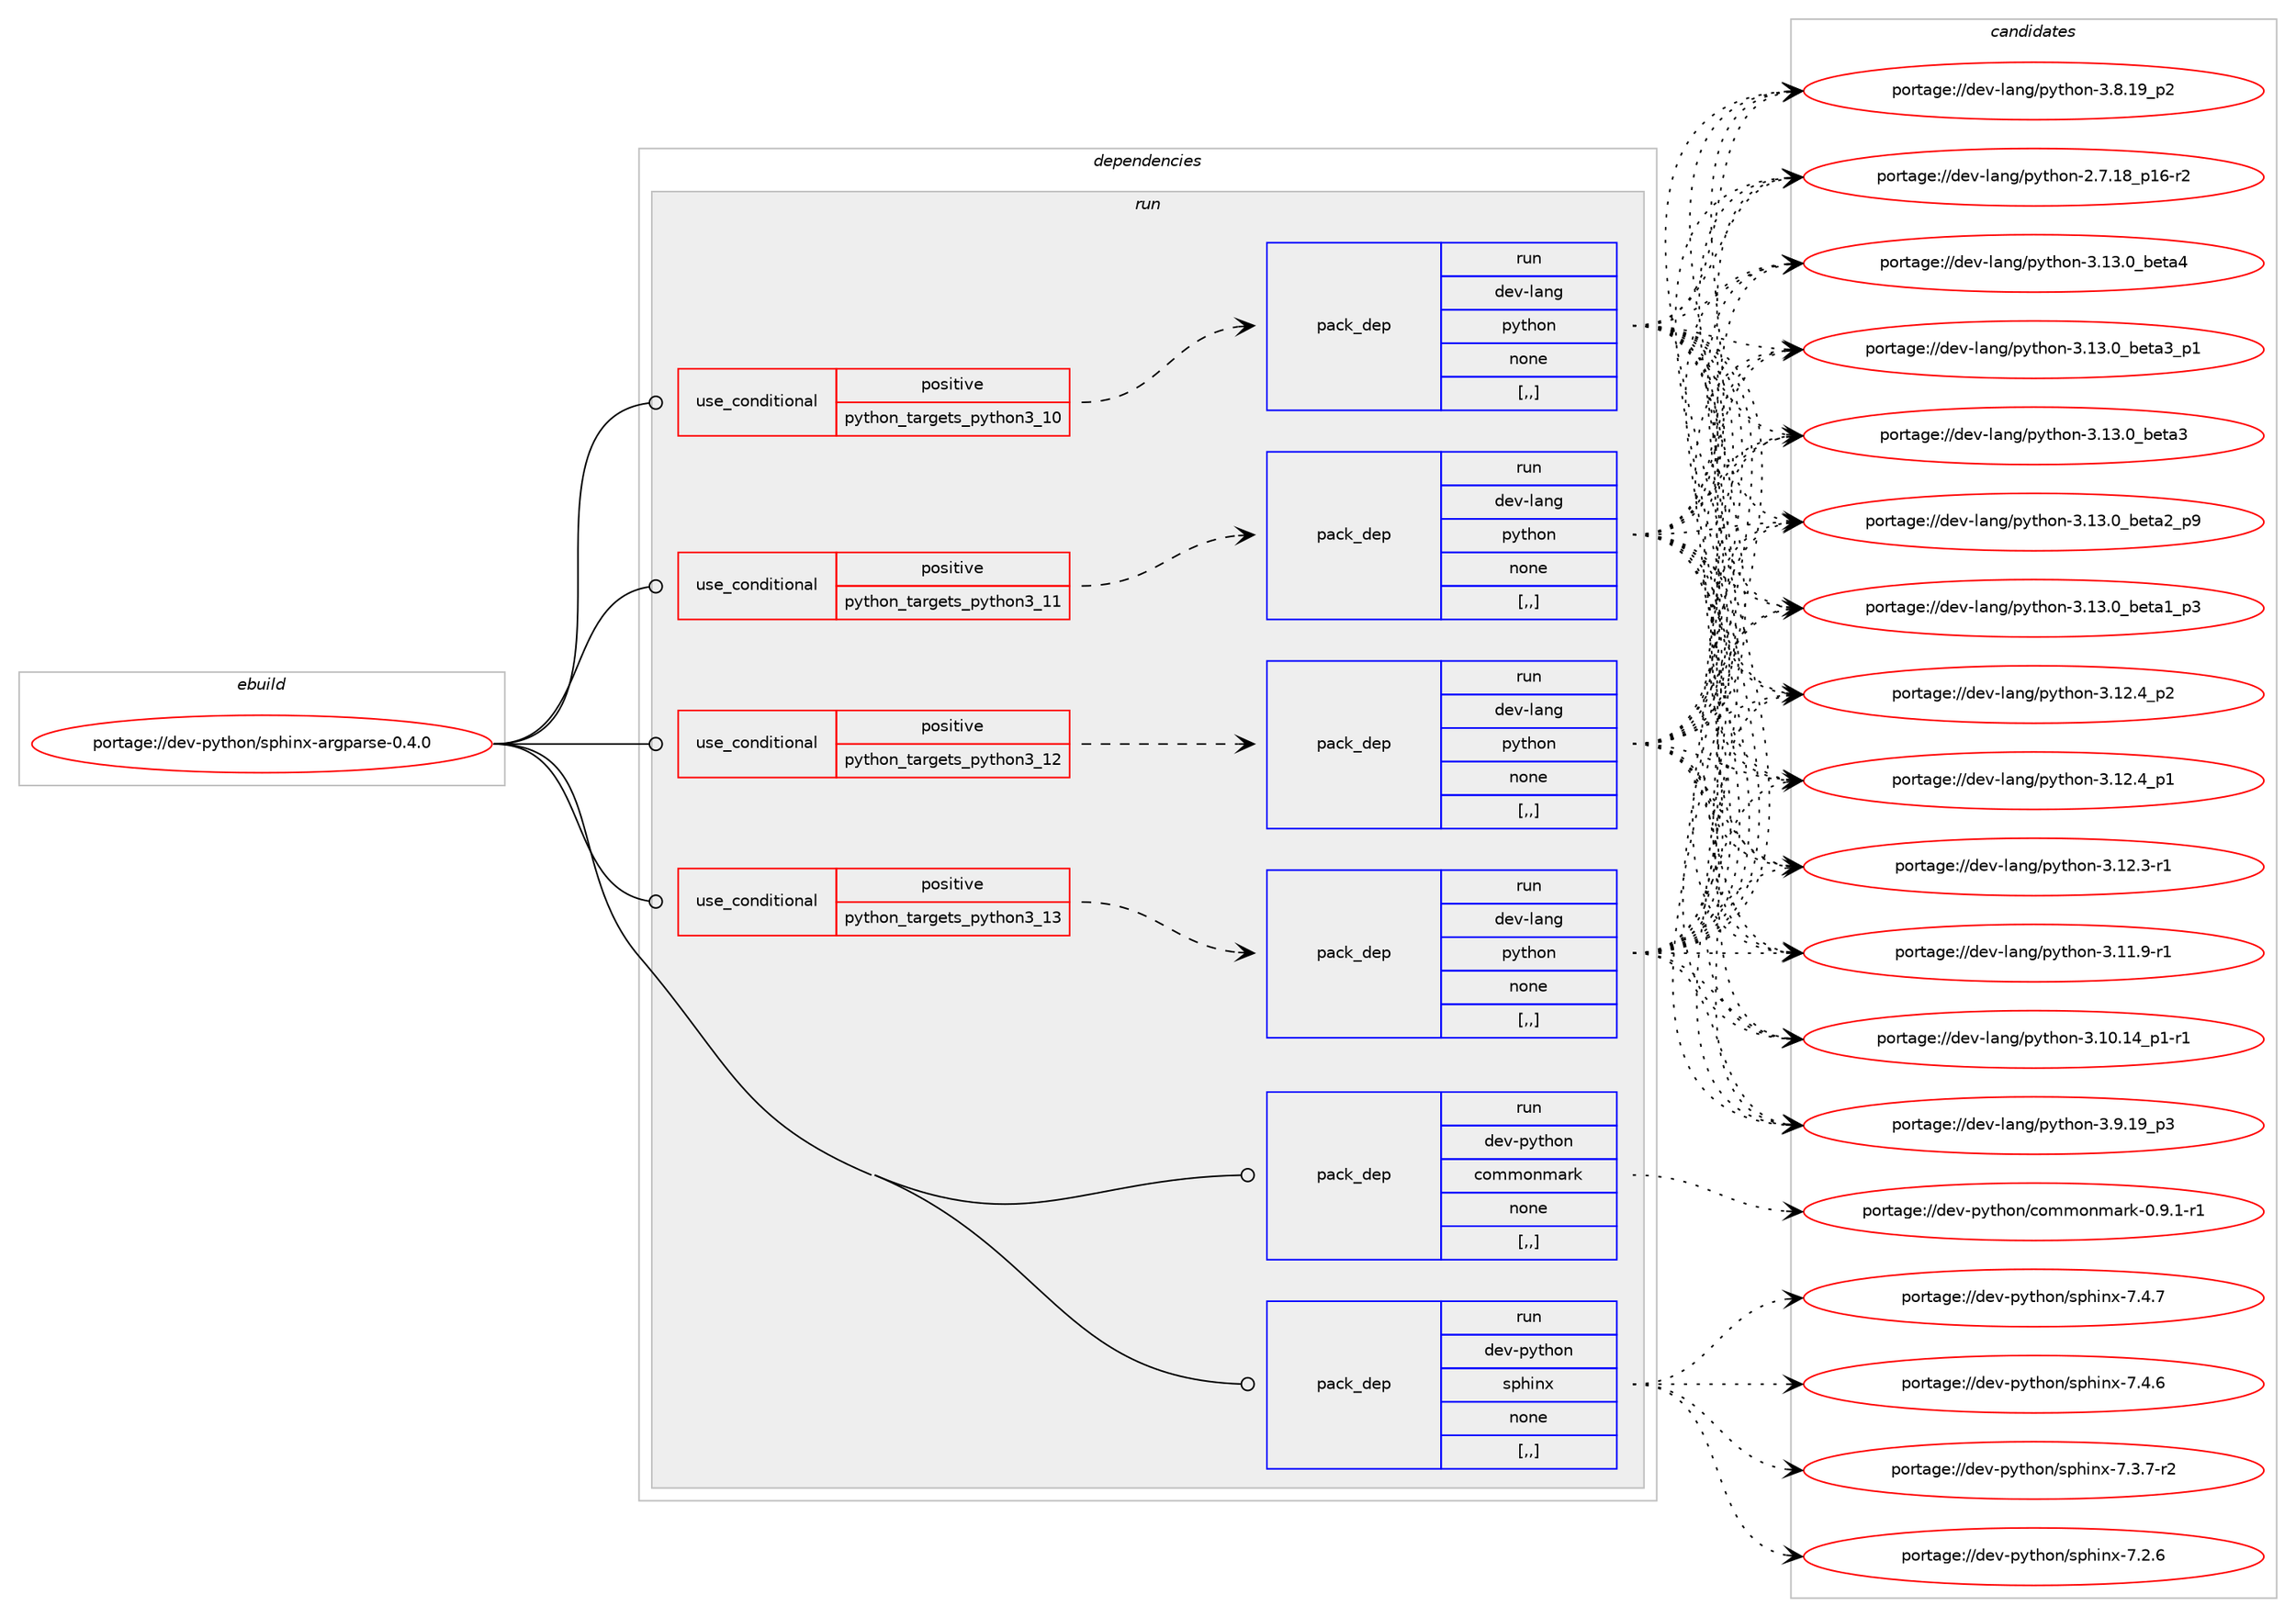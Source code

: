 digraph prolog {

# *************
# Graph options
# *************

newrank=true;
concentrate=true;
compound=true;
graph [rankdir=LR,fontname=Helvetica,fontsize=10,ranksep=1.5];#, ranksep=2.5, nodesep=0.2];
edge  [arrowhead=vee];
node  [fontname=Helvetica,fontsize=10];

# **********
# The ebuild
# **********

subgraph cluster_leftcol {
color=gray;
label=<<i>ebuild</i>>;
id [label="portage://dev-python/sphinx-argparse-0.4.0", color=red, width=4, href="../dev-python/sphinx-argparse-0.4.0.svg"];
}

# ****************
# The dependencies
# ****************

subgraph cluster_midcol {
color=gray;
label=<<i>dependencies</i>>;
subgraph cluster_compile {
fillcolor="#eeeeee";
style=filled;
label=<<i>compile</i>>;
}
subgraph cluster_compileandrun {
fillcolor="#eeeeee";
style=filled;
label=<<i>compile and run</i>>;
}
subgraph cluster_run {
fillcolor="#eeeeee";
style=filled;
label=<<i>run</i>>;
subgraph cond40092 {
dependency164711 [label=<<TABLE BORDER="0" CELLBORDER="1" CELLSPACING="0" CELLPADDING="4"><TR><TD ROWSPAN="3" CELLPADDING="10">use_conditional</TD></TR><TR><TD>positive</TD></TR><TR><TD>python_targets_python3_10</TD></TR></TABLE>>, shape=none, color=red];
subgraph pack123343 {
dependency164712 [label=<<TABLE BORDER="0" CELLBORDER="1" CELLSPACING="0" CELLPADDING="4" WIDTH="220"><TR><TD ROWSPAN="6" CELLPADDING="30">pack_dep</TD></TR><TR><TD WIDTH="110">run</TD></TR><TR><TD>dev-lang</TD></TR><TR><TD>python</TD></TR><TR><TD>none</TD></TR><TR><TD>[,,]</TD></TR></TABLE>>, shape=none, color=blue];
}
dependency164711:e -> dependency164712:w [weight=20,style="dashed",arrowhead="vee"];
}
id:e -> dependency164711:w [weight=20,style="solid",arrowhead="odot"];
subgraph cond40093 {
dependency164713 [label=<<TABLE BORDER="0" CELLBORDER="1" CELLSPACING="0" CELLPADDING="4"><TR><TD ROWSPAN="3" CELLPADDING="10">use_conditional</TD></TR><TR><TD>positive</TD></TR><TR><TD>python_targets_python3_11</TD></TR></TABLE>>, shape=none, color=red];
subgraph pack123344 {
dependency164714 [label=<<TABLE BORDER="0" CELLBORDER="1" CELLSPACING="0" CELLPADDING="4" WIDTH="220"><TR><TD ROWSPAN="6" CELLPADDING="30">pack_dep</TD></TR><TR><TD WIDTH="110">run</TD></TR><TR><TD>dev-lang</TD></TR><TR><TD>python</TD></TR><TR><TD>none</TD></TR><TR><TD>[,,]</TD></TR></TABLE>>, shape=none, color=blue];
}
dependency164713:e -> dependency164714:w [weight=20,style="dashed",arrowhead="vee"];
}
id:e -> dependency164713:w [weight=20,style="solid",arrowhead="odot"];
subgraph cond40094 {
dependency164715 [label=<<TABLE BORDER="0" CELLBORDER="1" CELLSPACING="0" CELLPADDING="4"><TR><TD ROWSPAN="3" CELLPADDING="10">use_conditional</TD></TR><TR><TD>positive</TD></TR><TR><TD>python_targets_python3_12</TD></TR></TABLE>>, shape=none, color=red];
subgraph pack123345 {
dependency164716 [label=<<TABLE BORDER="0" CELLBORDER="1" CELLSPACING="0" CELLPADDING="4" WIDTH="220"><TR><TD ROWSPAN="6" CELLPADDING="30">pack_dep</TD></TR><TR><TD WIDTH="110">run</TD></TR><TR><TD>dev-lang</TD></TR><TR><TD>python</TD></TR><TR><TD>none</TD></TR><TR><TD>[,,]</TD></TR></TABLE>>, shape=none, color=blue];
}
dependency164715:e -> dependency164716:w [weight=20,style="dashed",arrowhead="vee"];
}
id:e -> dependency164715:w [weight=20,style="solid",arrowhead="odot"];
subgraph cond40095 {
dependency164717 [label=<<TABLE BORDER="0" CELLBORDER="1" CELLSPACING="0" CELLPADDING="4"><TR><TD ROWSPAN="3" CELLPADDING="10">use_conditional</TD></TR><TR><TD>positive</TD></TR><TR><TD>python_targets_python3_13</TD></TR></TABLE>>, shape=none, color=red];
subgraph pack123346 {
dependency164718 [label=<<TABLE BORDER="0" CELLBORDER="1" CELLSPACING="0" CELLPADDING="4" WIDTH="220"><TR><TD ROWSPAN="6" CELLPADDING="30">pack_dep</TD></TR><TR><TD WIDTH="110">run</TD></TR><TR><TD>dev-lang</TD></TR><TR><TD>python</TD></TR><TR><TD>none</TD></TR><TR><TD>[,,]</TD></TR></TABLE>>, shape=none, color=blue];
}
dependency164717:e -> dependency164718:w [weight=20,style="dashed",arrowhead="vee"];
}
id:e -> dependency164717:w [weight=20,style="solid",arrowhead="odot"];
subgraph pack123347 {
dependency164719 [label=<<TABLE BORDER="0" CELLBORDER="1" CELLSPACING="0" CELLPADDING="4" WIDTH="220"><TR><TD ROWSPAN="6" CELLPADDING="30">pack_dep</TD></TR><TR><TD WIDTH="110">run</TD></TR><TR><TD>dev-python</TD></TR><TR><TD>commonmark</TD></TR><TR><TD>none</TD></TR><TR><TD>[,,]</TD></TR></TABLE>>, shape=none, color=blue];
}
id:e -> dependency164719:w [weight=20,style="solid",arrowhead="odot"];
subgraph pack123348 {
dependency164720 [label=<<TABLE BORDER="0" CELLBORDER="1" CELLSPACING="0" CELLPADDING="4" WIDTH="220"><TR><TD ROWSPAN="6" CELLPADDING="30">pack_dep</TD></TR><TR><TD WIDTH="110">run</TD></TR><TR><TD>dev-python</TD></TR><TR><TD>sphinx</TD></TR><TR><TD>none</TD></TR><TR><TD>[,,]</TD></TR></TABLE>>, shape=none, color=blue];
}
id:e -> dependency164720:w [weight=20,style="solid",arrowhead="odot"];
}
}

# **************
# The candidates
# **************

subgraph cluster_choices {
rank=same;
color=gray;
label=<<i>candidates</i>>;

subgraph choice123343 {
color=black;
nodesep=1;
choice1001011184510897110103471121211161041111104551464951464895981011169752 [label="portage://dev-lang/python-3.13.0_beta4", color=red, width=4,href="../dev-lang/python-3.13.0_beta4.svg"];
choice10010111845108971101034711212111610411111045514649514648959810111697519511249 [label="portage://dev-lang/python-3.13.0_beta3_p1", color=red, width=4,href="../dev-lang/python-3.13.0_beta3_p1.svg"];
choice1001011184510897110103471121211161041111104551464951464895981011169751 [label="portage://dev-lang/python-3.13.0_beta3", color=red, width=4,href="../dev-lang/python-3.13.0_beta3.svg"];
choice10010111845108971101034711212111610411111045514649514648959810111697509511257 [label="portage://dev-lang/python-3.13.0_beta2_p9", color=red, width=4,href="../dev-lang/python-3.13.0_beta2_p9.svg"];
choice10010111845108971101034711212111610411111045514649514648959810111697499511251 [label="portage://dev-lang/python-3.13.0_beta1_p3", color=red, width=4,href="../dev-lang/python-3.13.0_beta1_p3.svg"];
choice100101118451089711010347112121116104111110455146495046529511250 [label="portage://dev-lang/python-3.12.4_p2", color=red, width=4,href="../dev-lang/python-3.12.4_p2.svg"];
choice100101118451089711010347112121116104111110455146495046529511249 [label="portage://dev-lang/python-3.12.4_p1", color=red, width=4,href="../dev-lang/python-3.12.4_p1.svg"];
choice100101118451089711010347112121116104111110455146495046514511449 [label="portage://dev-lang/python-3.12.3-r1", color=red, width=4,href="../dev-lang/python-3.12.3-r1.svg"];
choice100101118451089711010347112121116104111110455146494946574511449 [label="portage://dev-lang/python-3.11.9-r1", color=red, width=4,href="../dev-lang/python-3.11.9-r1.svg"];
choice100101118451089711010347112121116104111110455146494846495295112494511449 [label="portage://dev-lang/python-3.10.14_p1-r1", color=red, width=4,href="../dev-lang/python-3.10.14_p1-r1.svg"];
choice100101118451089711010347112121116104111110455146574649579511251 [label="portage://dev-lang/python-3.9.19_p3", color=red, width=4,href="../dev-lang/python-3.9.19_p3.svg"];
choice100101118451089711010347112121116104111110455146564649579511250 [label="portage://dev-lang/python-3.8.19_p2", color=red, width=4,href="../dev-lang/python-3.8.19_p2.svg"];
choice100101118451089711010347112121116104111110455046554649569511249544511450 [label="portage://dev-lang/python-2.7.18_p16-r2", color=red, width=4,href="../dev-lang/python-2.7.18_p16-r2.svg"];
dependency164712:e -> choice1001011184510897110103471121211161041111104551464951464895981011169752:w [style=dotted,weight="100"];
dependency164712:e -> choice10010111845108971101034711212111610411111045514649514648959810111697519511249:w [style=dotted,weight="100"];
dependency164712:e -> choice1001011184510897110103471121211161041111104551464951464895981011169751:w [style=dotted,weight="100"];
dependency164712:e -> choice10010111845108971101034711212111610411111045514649514648959810111697509511257:w [style=dotted,weight="100"];
dependency164712:e -> choice10010111845108971101034711212111610411111045514649514648959810111697499511251:w [style=dotted,weight="100"];
dependency164712:e -> choice100101118451089711010347112121116104111110455146495046529511250:w [style=dotted,weight="100"];
dependency164712:e -> choice100101118451089711010347112121116104111110455146495046529511249:w [style=dotted,weight="100"];
dependency164712:e -> choice100101118451089711010347112121116104111110455146495046514511449:w [style=dotted,weight="100"];
dependency164712:e -> choice100101118451089711010347112121116104111110455146494946574511449:w [style=dotted,weight="100"];
dependency164712:e -> choice100101118451089711010347112121116104111110455146494846495295112494511449:w [style=dotted,weight="100"];
dependency164712:e -> choice100101118451089711010347112121116104111110455146574649579511251:w [style=dotted,weight="100"];
dependency164712:e -> choice100101118451089711010347112121116104111110455146564649579511250:w [style=dotted,weight="100"];
dependency164712:e -> choice100101118451089711010347112121116104111110455046554649569511249544511450:w [style=dotted,weight="100"];
}
subgraph choice123344 {
color=black;
nodesep=1;
choice1001011184510897110103471121211161041111104551464951464895981011169752 [label="portage://dev-lang/python-3.13.0_beta4", color=red, width=4,href="../dev-lang/python-3.13.0_beta4.svg"];
choice10010111845108971101034711212111610411111045514649514648959810111697519511249 [label="portage://dev-lang/python-3.13.0_beta3_p1", color=red, width=4,href="../dev-lang/python-3.13.0_beta3_p1.svg"];
choice1001011184510897110103471121211161041111104551464951464895981011169751 [label="portage://dev-lang/python-3.13.0_beta3", color=red, width=4,href="../dev-lang/python-3.13.0_beta3.svg"];
choice10010111845108971101034711212111610411111045514649514648959810111697509511257 [label="portage://dev-lang/python-3.13.0_beta2_p9", color=red, width=4,href="../dev-lang/python-3.13.0_beta2_p9.svg"];
choice10010111845108971101034711212111610411111045514649514648959810111697499511251 [label="portage://dev-lang/python-3.13.0_beta1_p3", color=red, width=4,href="../dev-lang/python-3.13.0_beta1_p3.svg"];
choice100101118451089711010347112121116104111110455146495046529511250 [label="portage://dev-lang/python-3.12.4_p2", color=red, width=4,href="../dev-lang/python-3.12.4_p2.svg"];
choice100101118451089711010347112121116104111110455146495046529511249 [label="portage://dev-lang/python-3.12.4_p1", color=red, width=4,href="../dev-lang/python-3.12.4_p1.svg"];
choice100101118451089711010347112121116104111110455146495046514511449 [label="portage://dev-lang/python-3.12.3-r1", color=red, width=4,href="../dev-lang/python-3.12.3-r1.svg"];
choice100101118451089711010347112121116104111110455146494946574511449 [label="portage://dev-lang/python-3.11.9-r1", color=red, width=4,href="../dev-lang/python-3.11.9-r1.svg"];
choice100101118451089711010347112121116104111110455146494846495295112494511449 [label="portage://dev-lang/python-3.10.14_p1-r1", color=red, width=4,href="../dev-lang/python-3.10.14_p1-r1.svg"];
choice100101118451089711010347112121116104111110455146574649579511251 [label="portage://dev-lang/python-3.9.19_p3", color=red, width=4,href="../dev-lang/python-3.9.19_p3.svg"];
choice100101118451089711010347112121116104111110455146564649579511250 [label="portage://dev-lang/python-3.8.19_p2", color=red, width=4,href="../dev-lang/python-3.8.19_p2.svg"];
choice100101118451089711010347112121116104111110455046554649569511249544511450 [label="portage://dev-lang/python-2.7.18_p16-r2", color=red, width=4,href="../dev-lang/python-2.7.18_p16-r2.svg"];
dependency164714:e -> choice1001011184510897110103471121211161041111104551464951464895981011169752:w [style=dotted,weight="100"];
dependency164714:e -> choice10010111845108971101034711212111610411111045514649514648959810111697519511249:w [style=dotted,weight="100"];
dependency164714:e -> choice1001011184510897110103471121211161041111104551464951464895981011169751:w [style=dotted,weight="100"];
dependency164714:e -> choice10010111845108971101034711212111610411111045514649514648959810111697509511257:w [style=dotted,weight="100"];
dependency164714:e -> choice10010111845108971101034711212111610411111045514649514648959810111697499511251:w [style=dotted,weight="100"];
dependency164714:e -> choice100101118451089711010347112121116104111110455146495046529511250:w [style=dotted,weight="100"];
dependency164714:e -> choice100101118451089711010347112121116104111110455146495046529511249:w [style=dotted,weight="100"];
dependency164714:e -> choice100101118451089711010347112121116104111110455146495046514511449:w [style=dotted,weight="100"];
dependency164714:e -> choice100101118451089711010347112121116104111110455146494946574511449:w [style=dotted,weight="100"];
dependency164714:e -> choice100101118451089711010347112121116104111110455146494846495295112494511449:w [style=dotted,weight="100"];
dependency164714:e -> choice100101118451089711010347112121116104111110455146574649579511251:w [style=dotted,weight="100"];
dependency164714:e -> choice100101118451089711010347112121116104111110455146564649579511250:w [style=dotted,weight="100"];
dependency164714:e -> choice100101118451089711010347112121116104111110455046554649569511249544511450:w [style=dotted,weight="100"];
}
subgraph choice123345 {
color=black;
nodesep=1;
choice1001011184510897110103471121211161041111104551464951464895981011169752 [label="portage://dev-lang/python-3.13.0_beta4", color=red, width=4,href="../dev-lang/python-3.13.0_beta4.svg"];
choice10010111845108971101034711212111610411111045514649514648959810111697519511249 [label="portage://dev-lang/python-3.13.0_beta3_p1", color=red, width=4,href="../dev-lang/python-3.13.0_beta3_p1.svg"];
choice1001011184510897110103471121211161041111104551464951464895981011169751 [label="portage://dev-lang/python-3.13.0_beta3", color=red, width=4,href="../dev-lang/python-3.13.0_beta3.svg"];
choice10010111845108971101034711212111610411111045514649514648959810111697509511257 [label="portage://dev-lang/python-3.13.0_beta2_p9", color=red, width=4,href="../dev-lang/python-3.13.0_beta2_p9.svg"];
choice10010111845108971101034711212111610411111045514649514648959810111697499511251 [label="portage://dev-lang/python-3.13.0_beta1_p3", color=red, width=4,href="../dev-lang/python-3.13.0_beta1_p3.svg"];
choice100101118451089711010347112121116104111110455146495046529511250 [label="portage://dev-lang/python-3.12.4_p2", color=red, width=4,href="../dev-lang/python-3.12.4_p2.svg"];
choice100101118451089711010347112121116104111110455146495046529511249 [label="portage://dev-lang/python-3.12.4_p1", color=red, width=4,href="../dev-lang/python-3.12.4_p1.svg"];
choice100101118451089711010347112121116104111110455146495046514511449 [label="portage://dev-lang/python-3.12.3-r1", color=red, width=4,href="../dev-lang/python-3.12.3-r1.svg"];
choice100101118451089711010347112121116104111110455146494946574511449 [label="portage://dev-lang/python-3.11.9-r1", color=red, width=4,href="../dev-lang/python-3.11.9-r1.svg"];
choice100101118451089711010347112121116104111110455146494846495295112494511449 [label="portage://dev-lang/python-3.10.14_p1-r1", color=red, width=4,href="../dev-lang/python-3.10.14_p1-r1.svg"];
choice100101118451089711010347112121116104111110455146574649579511251 [label="portage://dev-lang/python-3.9.19_p3", color=red, width=4,href="../dev-lang/python-3.9.19_p3.svg"];
choice100101118451089711010347112121116104111110455146564649579511250 [label="portage://dev-lang/python-3.8.19_p2", color=red, width=4,href="../dev-lang/python-3.8.19_p2.svg"];
choice100101118451089711010347112121116104111110455046554649569511249544511450 [label="portage://dev-lang/python-2.7.18_p16-r2", color=red, width=4,href="../dev-lang/python-2.7.18_p16-r2.svg"];
dependency164716:e -> choice1001011184510897110103471121211161041111104551464951464895981011169752:w [style=dotted,weight="100"];
dependency164716:e -> choice10010111845108971101034711212111610411111045514649514648959810111697519511249:w [style=dotted,weight="100"];
dependency164716:e -> choice1001011184510897110103471121211161041111104551464951464895981011169751:w [style=dotted,weight="100"];
dependency164716:e -> choice10010111845108971101034711212111610411111045514649514648959810111697509511257:w [style=dotted,weight="100"];
dependency164716:e -> choice10010111845108971101034711212111610411111045514649514648959810111697499511251:w [style=dotted,weight="100"];
dependency164716:e -> choice100101118451089711010347112121116104111110455146495046529511250:w [style=dotted,weight="100"];
dependency164716:e -> choice100101118451089711010347112121116104111110455146495046529511249:w [style=dotted,weight="100"];
dependency164716:e -> choice100101118451089711010347112121116104111110455146495046514511449:w [style=dotted,weight="100"];
dependency164716:e -> choice100101118451089711010347112121116104111110455146494946574511449:w [style=dotted,weight="100"];
dependency164716:e -> choice100101118451089711010347112121116104111110455146494846495295112494511449:w [style=dotted,weight="100"];
dependency164716:e -> choice100101118451089711010347112121116104111110455146574649579511251:w [style=dotted,weight="100"];
dependency164716:e -> choice100101118451089711010347112121116104111110455146564649579511250:w [style=dotted,weight="100"];
dependency164716:e -> choice100101118451089711010347112121116104111110455046554649569511249544511450:w [style=dotted,weight="100"];
}
subgraph choice123346 {
color=black;
nodesep=1;
choice1001011184510897110103471121211161041111104551464951464895981011169752 [label="portage://dev-lang/python-3.13.0_beta4", color=red, width=4,href="../dev-lang/python-3.13.0_beta4.svg"];
choice10010111845108971101034711212111610411111045514649514648959810111697519511249 [label="portage://dev-lang/python-3.13.0_beta3_p1", color=red, width=4,href="../dev-lang/python-3.13.0_beta3_p1.svg"];
choice1001011184510897110103471121211161041111104551464951464895981011169751 [label="portage://dev-lang/python-3.13.0_beta3", color=red, width=4,href="../dev-lang/python-3.13.0_beta3.svg"];
choice10010111845108971101034711212111610411111045514649514648959810111697509511257 [label="portage://dev-lang/python-3.13.0_beta2_p9", color=red, width=4,href="../dev-lang/python-3.13.0_beta2_p9.svg"];
choice10010111845108971101034711212111610411111045514649514648959810111697499511251 [label="portage://dev-lang/python-3.13.0_beta1_p3", color=red, width=4,href="../dev-lang/python-3.13.0_beta1_p3.svg"];
choice100101118451089711010347112121116104111110455146495046529511250 [label="portage://dev-lang/python-3.12.4_p2", color=red, width=4,href="../dev-lang/python-3.12.4_p2.svg"];
choice100101118451089711010347112121116104111110455146495046529511249 [label="portage://dev-lang/python-3.12.4_p1", color=red, width=4,href="../dev-lang/python-3.12.4_p1.svg"];
choice100101118451089711010347112121116104111110455146495046514511449 [label="portage://dev-lang/python-3.12.3-r1", color=red, width=4,href="../dev-lang/python-3.12.3-r1.svg"];
choice100101118451089711010347112121116104111110455146494946574511449 [label="portage://dev-lang/python-3.11.9-r1", color=red, width=4,href="../dev-lang/python-3.11.9-r1.svg"];
choice100101118451089711010347112121116104111110455146494846495295112494511449 [label="portage://dev-lang/python-3.10.14_p1-r1", color=red, width=4,href="../dev-lang/python-3.10.14_p1-r1.svg"];
choice100101118451089711010347112121116104111110455146574649579511251 [label="portage://dev-lang/python-3.9.19_p3", color=red, width=4,href="../dev-lang/python-3.9.19_p3.svg"];
choice100101118451089711010347112121116104111110455146564649579511250 [label="portage://dev-lang/python-3.8.19_p2", color=red, width=4,href="../dev-lang/python-3.8.19_p2.svg"];
choice100101118451089711010347112121116104111110455046554649569511249544511450 [label="portage://dev-lang/python-2.7.18_p16-r2", color=red, width=4,href="../dev-lang/python-2.7.18_p16-r2.svg"];
dependency164718:e -> choice1001011184510897110103471121211161041111104551464951464895981011169752:w [style=dotted,weight="100"];
dependency164718:e -> choice10010111845108971101034711212111610411111045514649514648959810111697519511249:w [style=dotted,weight="100"];
dependency164718:e -> choice1001011184510897110103471121211161041111104551464951464895981011169751:w [style=dotted,weight="100"];
dependency164718:e -> choice10010111845108971101034711212111610411111045514649514648959810111697509511257:w [style=dotted,weight="100"];
dependency164718:e -> choice10010111845108971101034711212111610411111045514649514648959810111697499511251:w [style=dotted,weight="100"];
dependency164718:e -> choice100101118451089711010347112121116104111110455146495046529511250:w [style=dotted,weight="100"];
dependency164718:e -> choice100101118451089711010347112121116104111110455146495046529511249:w [style=dotted,weight="100"];
dependency164718:e -> choice100101118451089711010347112121116104111110455146495046514511449:w [style=dotted,weight="100"];
dependency164718:e -> choice100101118451089711010347112121116104111110455146494946574511449:w [style=dotted,weight="100"];
dependency164718:e -> choice100101118451089711010347112121116104111110455146494846495295112494511449:w [style=dotted,weight="100"];
dependency164718:e -> choice100101118451089711010347112121116104111110455146574649579511251:w [style=dotted,weight="100"];
dependency164718:e -> choice100101118451089711010347112121116104111110455146564649579511250:w [style=dotted,weight="100"];
dependency164718:e -> choice100101118451089711010347112121116104111110455046554649569511249544511450:w [style=dotted,weight="100"];
}
subgraph choice123347 {
color=black;
nodesep=1;
choice100101118451121211161041111104799111109109111110109971141074548465746494511449 [label="portage://dev-python/commonmark-0.9.1-r1", color=red, width=4,href="../dev-python/commonmark-0.9.1-r1.svg"];
dependency164719:e -> choice100101118451121211161041111104799111109109111110109971141074548465746494511449:w [style=dotted,weight="100"];
}
subgraph choice123348 {
color=black;
nodesep=1;
choice1001011184511212111610411111047115112104105110120455546524655 [label="portage://dev-python/sphinx-7.4.7", color=red, width=4,href="../dev-python/sphinx-7.4.7.svg"];
choice1001011184511212111610411111047115112104105110120455546524654 [label="portage://dev-python/sphinx-7.4.6", color=red, width=4,href="../dev-python/sphinx-7.4.6.svg"];
choice10010111845112121116104111110471151121041051101204555465146554511450 [label="portage://dev-python/sphinx-7.3.7-r2", color=red, width=4,href="../dev-python/sphinx-7.3.7-r2.svg"];
choice1001011184511212111610411111047115112104105110120455546504654 [label="portage://dev-python/sphinx-7.2.6", color=red, width=4,href="../dev-python/sphinx-7.2.6.svg"];
dependency164720:e -> choice1001011184511212111610411111047115112104105110120455546524655:w [style=dotted,weight="100"];
dependency164720:e -> choice1001011184511212111610411111047115112104105110120455546524654:w [style=dotted,weight="100"];
dependency164720:e -> choice10010111845112121116104111110471151121041051101204555465146554511450:w [style=dotted,weight="100"];
dependency164720:e -> choice1001011184511212111610411111047115112104105110120455546504654:w [style=dotted,weight="100"];
}
}

}
